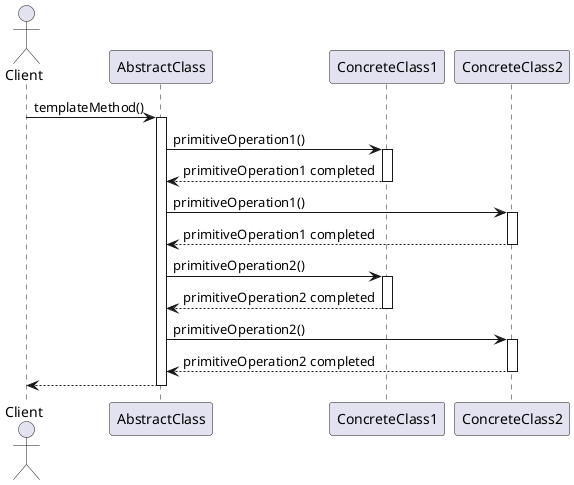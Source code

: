 @startuml TemplateMethodPatternSequenceDiagram

actor Client
participant "AbstractClass" as AbstractClass
participant "ConcreteClass1" as ConcreteClass1
participant "ConcreteClass2" as ConcreteClass2

Client -> AbstractClass: templateMethod()
activate AbstractClass

AbstractClass -> ConcreteClass1: primitiveOperation1()
activate ConcreteClass1
ConcreteClass1 --> AbstractClass: primitiveOperation1 completed
deactivate ConcreteClass1

AbstractClass -> ConcreteClass2: primitiveOperation1()
activate ConcreteClass2
ConcreteClass2 --> AbstractClass: primitiveOperation1 completed
deactivate ConcreteClass2

AbstractClass -> ConcreteClass1: primitiveOperation2()
activate ConcreteClass1
ConcreteClass1 --> AbstractClass: primitiveOperation2 completed
deactivate ConcreteClass1

AbstractClass -> ConcreteClass2: primitiveOperation2()
activate ConcreteClass2
ConcreteClass2 --> AbstractClass: primitiveOperation2 completed
deactivate ConcreteClass2

AbstractClass --> Client
deactivate AbstractClass

@enduml
